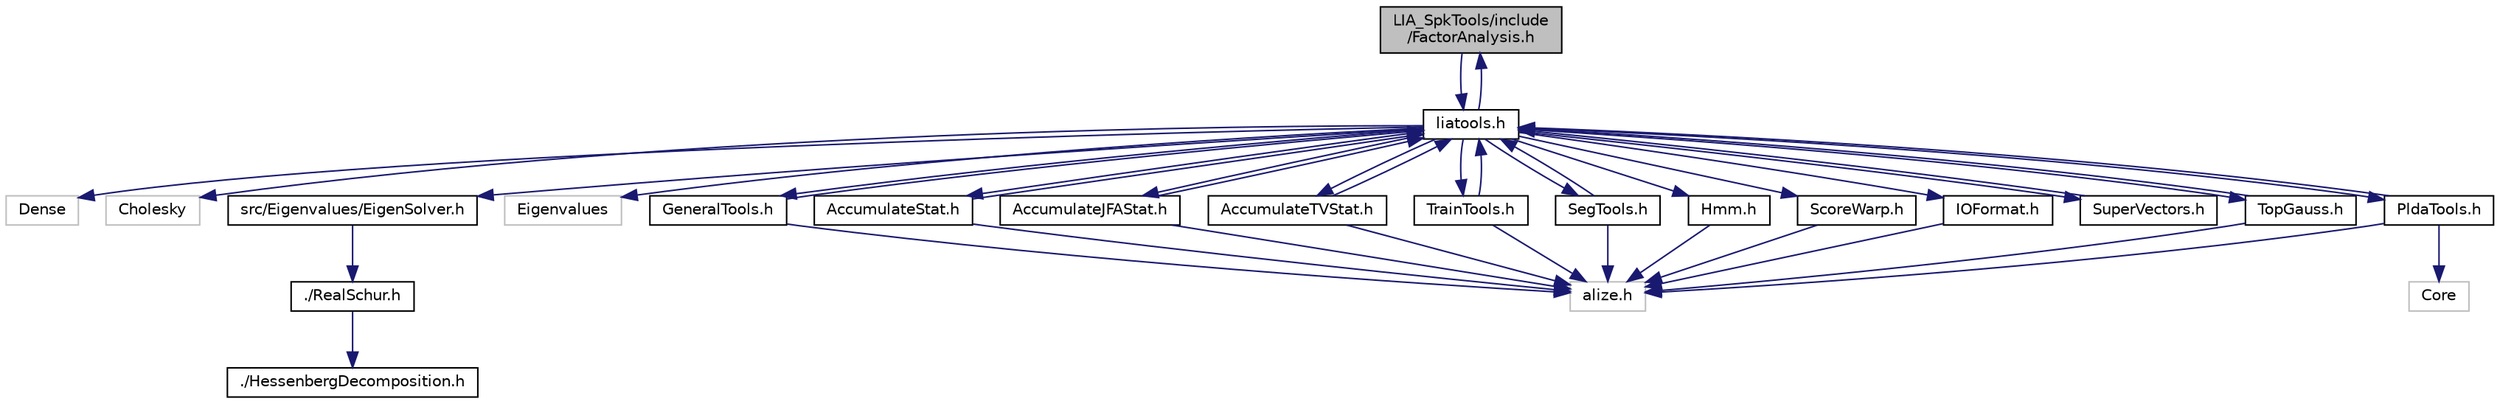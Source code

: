 digraph "LIA_SpkTools/include/FactorAnalysis.h"
{
  edge [fontname="Helvetica",fontsize="10",labelfontname="Helvetica",labelfontsize="10"];
  node [fontname="Helvetica",fontsize="10",shape=record];
  Node1 [label="LIA_SpkTools/include\l/FactorAnalysis.h",height=0.2,width=0.4,color="black", fillcolor="grey75", style="filled" fontcolor="black"];
  Node1 -> Node2 [color="midnightblue",fontsize="10",style="solid",fontname="Helvetica"];
  Node2 [label="liatools.h",height=0.2,width=0.4,color="black", fillcolor="white", style="filled",URL="$liatools_8h.html"];
  Node2 -> Node3 [color="midnightblue",fontsize="10",style="solid",fontname="Helvetica"];
  Node3 [label="Dense",height=0.2,width=0.4,color="grey75", fillcolor="white", style="filled"];
  Node2 -> Node4 [color="midnightblue",fontsize="10",style="solid",fontname="Helvetica"];
  Node4 [label="Cholesky",height=0.2,width=0.4,color="grey75", fillcolor="white", style="filled"];
  Node2 -> Node5 [color="midnightblue",fontsize="10",style="solid",fontname="Helvetica"];
  Node5 [label="src/Eigenvalues/EigenSolver.h",height=0.2,width=0.4,color="black", fillcolor="white", style="filled",URL="$EigenSolver_8h.html"];
  Node5 -> Node6 [color="midnightblue",fontsize="10",style="solid",fontname="Helvetica"];
  Node6 [label="./RealSchur.h",height=0.2,width=0.4,color="black", fillcolor="white", style="filled",URL="$RealSchur_8h.html"];
  Node6 -> Node7 [color="midnightblue",fontsize="10",style="solid",fontname="Helvetica"];
  Node7 [label="./HessenbergDecomposition.h",height=0.2,width=0.4,color="black", fillcolor="white", style="filled",URL="$HessenbergDecomposition_8h.html"];
  Node2 -> Node8 [color="midnightblue",fontsize="10",style="solid",fontname="Helvetica"];
  Node8 [label="Eigenvalues",height=0.2,width=0.4,color="grey75", fillcolor="white", style="filled"];
  Node2 -> Node9 [color="midnightblue",fontsize="10",style="solid",fontname="Helvetica"];
  Node9 [label="GeneralTools.h",height=0.2,width=0.4,color="black", fillcolor="white", style="filled",URL="$GeneralTools_8h.html"];
  Node9 -> Node10 [color="midnightblue",fontsize="10",style="solid",fontname="Helvetica"];
  Node10 [label="alize.h",height=0.2,width=0.4,color="grey75", fillcolor="white", style="filled"];
  Node9 -> Node2 [color="midnightblue",fontsize="10",style="solid",fontname="Helvetica"];
  Node2 -> Node11 [color="midnightblue",fontsize="10",style="solid",fontname="Helvetica"];
  Node11 [label="AccumulateStat.h",height=0.2,width=0.4,color="black", fillcolor="white", style="filled",URL="$AccumulateStat_8h.html"];
  Node11 -> Node10 [color="midnightblue",fontsize="10",style="solid",fontname="Helvetica"];
  Node11 -> Node2 [color="midnightblue",fontsize="10",style="solid",fontname="Helvetica"];
  Node2 -> Node12 [color="midnightblue",fontsize="10",style="solid",fontname="Helvetica"];
  Node12 [label="AccumulateJFAStat.h",height=0.2,width=0.4,color="black", fillcolor="white", style="filled",URL="$AccumulateJFAStat_8h.html"];
  Node12 -> Node10 [color="midnightblue",fontsize="10",style="solid",fontname="Helvetica"];
  Node12 -> Node2 [color="midnightblue",fontsize="10",style="solid",fontname="Helvetica"];
  Node2 -> Node13 [color="midnightblue",fontsize="10",style="solid",fontname="Helvetica"];
  Node13 [label="AccumulateTVStat.h",height=0.2,width=0.4,color="black", fillcolor="white", style="filled",URL="$AccumulateTVStat_8h.html"];
  Node13 -> Node10 [color="midnightblue",fontsize="10",style="solid",fontname="Helvetica"];
  Node13 -> Node2 [color="midnightblue",fontsize="10",style="solid",fontname="Helvetica"];
  Node2 -> Node14 [color="midnightblue",fontsize="10",style="solid",fontname="Helvetica"];
  Node14 [label="TrainTools.h",height=0.2,width=0.4,color="black", fillcolor="white", style="filled",URL="$TrainTools_8h.html"];
  Node14 -> Node10 [color="midnightblue",fontsize="10",style="solid",fontname="Helvetica"];
  Node14 -> Node2 [color="midnightblue",fontsize="10",style="solid",fontname="Helvetica"];
  Node2 -> Node15 [color="midnightblue",fontsize="10",style="solid",fontname="Helvetica"];
  Node15 [label="SegTools.h",height=0.2,width=0.4,color="black", fillcolor="white", style="filled",URL="$SegTools_8h.html"];
  Node15 -> Node10 [color="midnightblue",fontsize="10",style="solid",fontname="Helvetica"];
  Node15 -> Node2 [color="midnightblue",fontsize="10",style="solid",fontname="Helvetica"];
  Node2 -> Node16 [color="midnightblue",fontsize="10",style="solid",fontname="Helvetica"];
  Node16 [label="Hmm.h",height=0.2,width=0.4,color="black", fillcolor="white", style="filled",URL="$Hmm_8h.html"];
  Node16 -> Node10 [color="midnightblue",fontsize="10",style="solid",fontname="Helvetica"];
  Node2 -> Node17 [color="midnightblue",fontsize="10",style="solid",fontname="Helvetica"];
  Node17 [label="ScoreWarp.h",height=0.2,width=0.4,color="black", fillcolor="white", style="filled",URL="$ScoreWarp_8h.html"];
  Node17 -> Node10 [color="midnightblue",fontsize="10",style="solid",fontname="Helvetica"];
  Node2 -> Node18 [color="midnightblue",fontsize="10",style="solid",fontname="Helvetica"];
  Node18 [label="IOFormat.h",height=0.2,width=0.4,color="black", fillcolor="white", style="filled",URL="$IOFormat_8h.html"];
  Node18 -> Node10 [color="midnightblue",fontsize="10",style="solid",fontname="Helvetica"];
  Node2 -> Node19 [color="midnightblue",fontsize="10",style="solid",fontname="Helvetica"];
  Node19 [label="SuperVectors.h",height=0.2,width=0.4,color="black", fillcolor="white", style="filled",URL="$SuperVectors_8h.html"];
  Node19 -> Node2 [color="midnightblue",fontsize="10",style="solid",fontname="Helvetica"];
  Node2 -> Node1 [color="midnightblue",fontsize="10",style="solid",fontname="Helvetica"];
  Node2 -> Node20 [color="midnightblue",fontsize="10",style="solid",fontname="Helvetica"];
  Node20 [label="TopGauss.h",height=0.2,width=0.4,color="black", fillcolor="white", style="filled",URL="$TopGauss_8h.html"];
  Node20 -> Node10 [color="midnightblue",fontsize="10",style="solid",fontname="Helvetica"];
  Node20 -> Node2 [color="midnightblue",fontsize="10",style="solid",fontname="Helvetica"];
  Node2 -> Node21 [color="midnightblue",fontsize="10",style="solid",fontname="Helvetica"];
  Node21 [label="PldaTools.h",height=0.2,width=0.4,color="black", fillcolor="white", style="filled",URL="$PldaTools_8h.html"];
  Node21 -> Node10 [color="midnightblue",fontsize="10",style="solid",fontname="Helvetica"];
  Node21 -> Node2 [color="midnightblue",fontsize="10",style="solid",fontname="Helvetica"];
  Node21 -> Node22 [color="midnightblue",fontsize="10",style="solid",fontname="Helvetica"];
  Node22 [label="Core",height=0.2,width=0.4,color="grey75", fillcolor="white", style="filled"];
}
